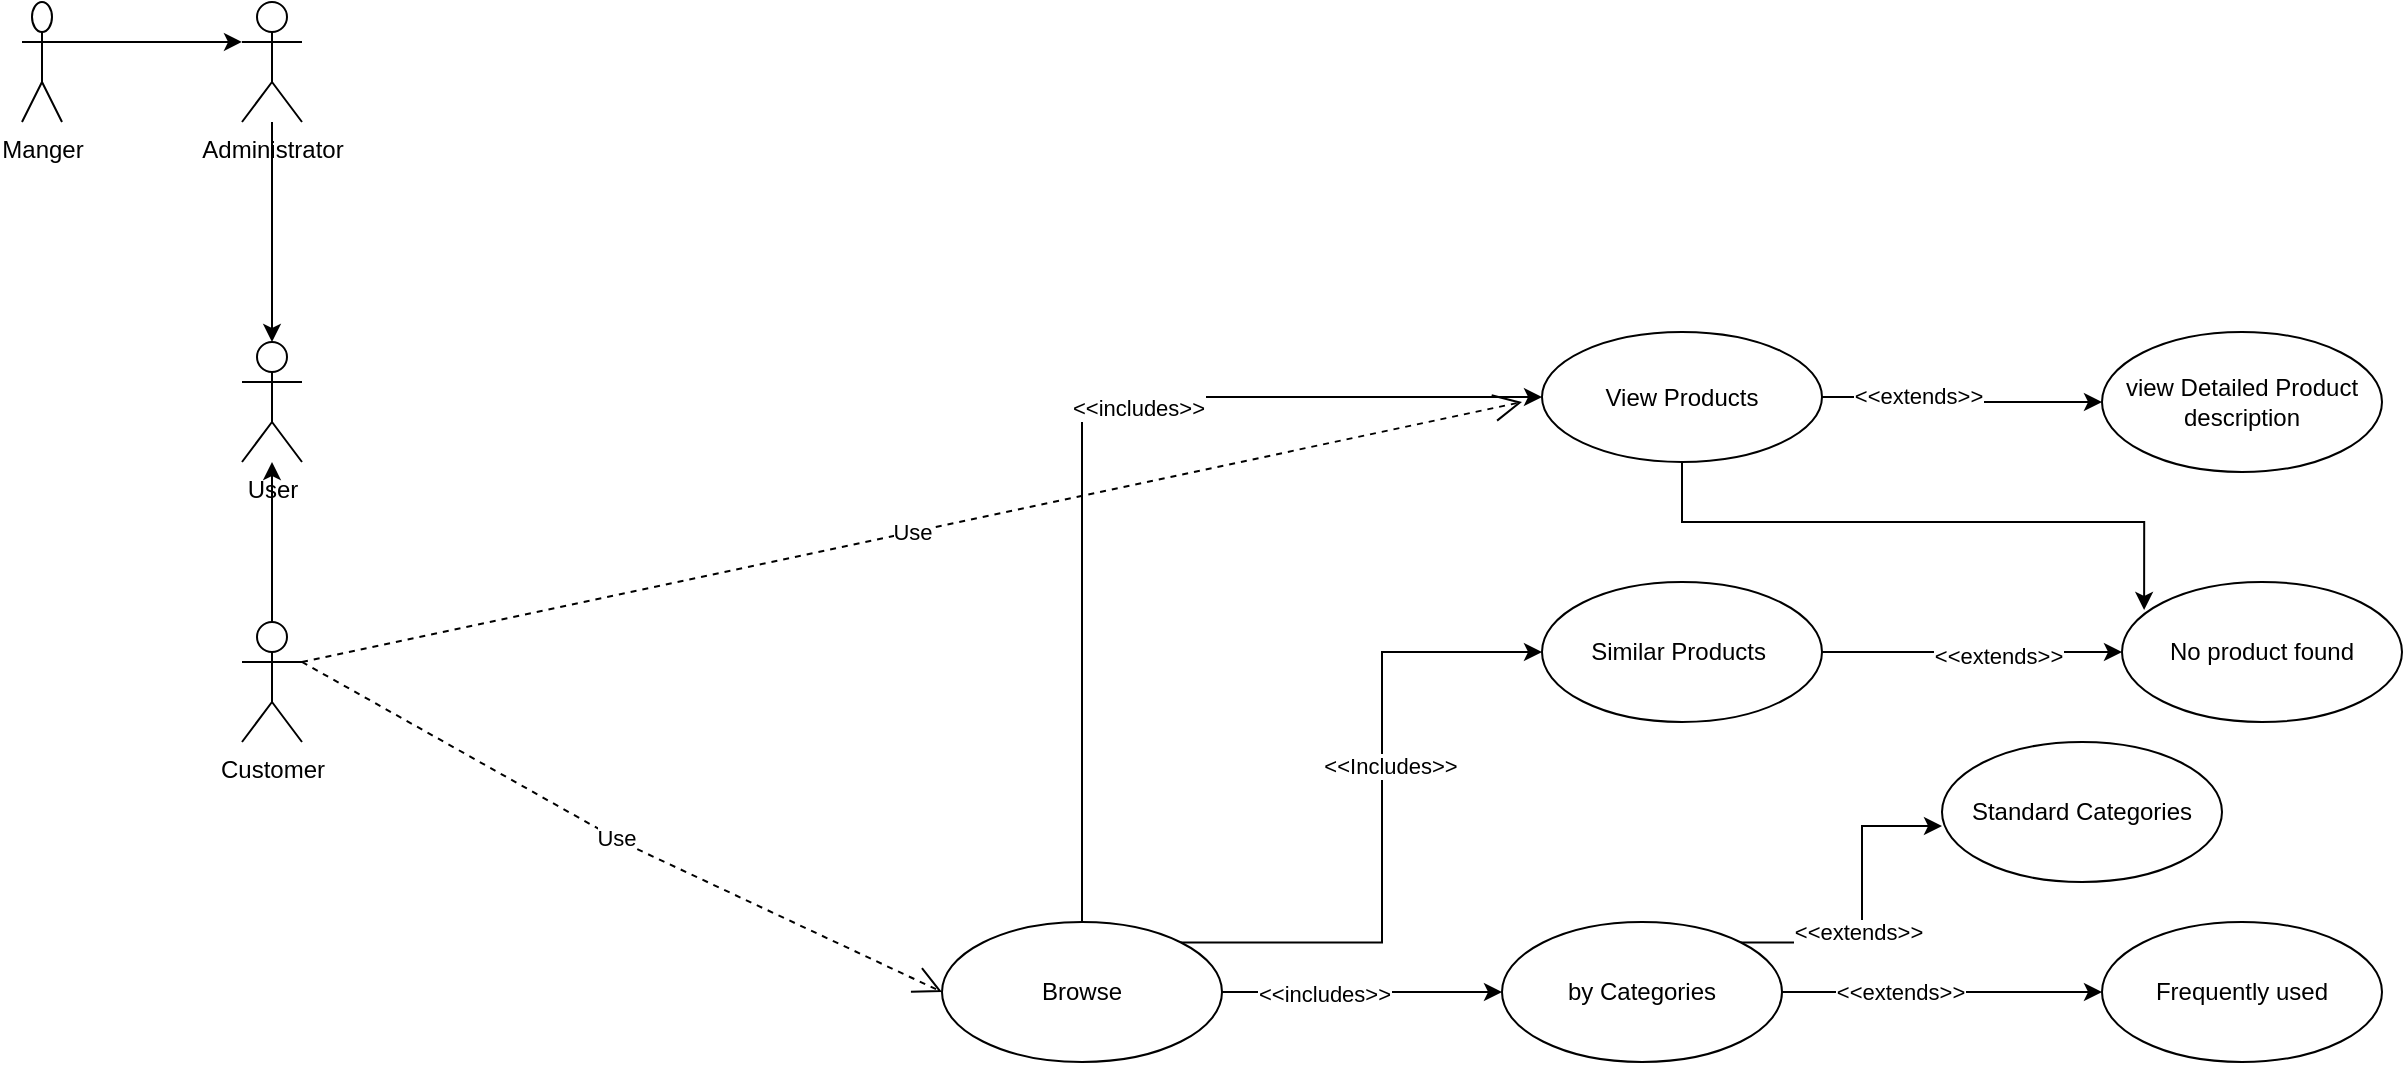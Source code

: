 <mxfile version="21.1.5" type="github">
  <diagram name="Page-1" id="ZTVly2ITTw8a5YO_hz3f">
    <mxGraphModel dx="2284" dy="756" grid="1" gridSize="10" guides="1" tooltips="1" connect="1" arrows="1" fold="1" page="1" pageScale="1" pageWidth="850" pageHeight="1100" math="0" shadow="0">
      <root>
        <mxCell id="0" />
        <mxCell id="1" parent="0" />
        <mxCell id="FQEIfrjWyy0JAj6DcD6v-1" value="User&lt;br&gt;" style="shape=umlActor;verticalLabelPosition=bottom;verticalAlign=top;html=1;" parent="1" vertex="1">
          <mxGeometry x="10" y="620" width="30" height="60" as="geometry" />
        </mxCell>
        <mxCell id="GhqSsI74EfAQUM4jS9OO-28" style="edgeStyle=orthogonalEdgeStyle;rounded=0;orthogonalLoop=1;jettySize=auto;html=1;" edge="1" parent="1" source="GhqSsI74EfAQUM4jS9OO-9" target="FQEIfrjWyy0JAj6DcD6v-1">
          <mxGeometry relative="1" as="geometry" />
        </mxCell>
        <mxCell id="GhqSsI74EfAQUM4jS9OO-9" value="Customer&lt;br&gt;" style="shape=umlActor;verticalLabelPosition=bottom;verticalAlign=top;html=1;" vertex="1" parent="1">
          <mxGeometry x="10" y="760" width="30" height="60" as="geometry" />
        </mxCell>
        <mxCell id="GhqSsI74EfAQUM4jS9OO-29" style="edgeStyle=orthogonalEdgeStyle;rounded=0;orthogonalLoop=1;jettySize=auto;html=1;entryX=0.5;entryY=0;entryDx=0;entryDy=0;entryPerimeter=0;" edge="1" parent="1" source="GhqSsI74EfAQUM4jS9OO-11" target="FQEIfrjWyy0JAj6DcD6v-1">
          <mxGeometry relative="1" as="geometry" />
        </mxCell>
        <mxCell id="GhqSsI74EfAQUM4jS9OO-11" value="Administrator" style="shape=umlActor;verticalLabelPosition=bottom;verticalAlign=top;html=1;" vertex="1" parent="1">
          <mxGeometry x="10" y="450" width="30" height="60" as="geometry" />
        </mxCell>
        <mxCell id="GhqSsI74EfAQUM4jS9OO-30" style="edgeStyle=orthogonalEdgeStyle;rounded=0;orthogonalLoop=1;jettySize=auto;html=1;exitX=1;exitY=0.333;exitDx=0;exitDy=0;exitPerimeter=0;entryX=0;entryY=0.333;entryDx=0;entryDy=0;entryPerimeter=0;" edge="1" parent="1" source="GhqSsI74EfAQUM4jS9OO-13" target="GhqSsI74EfAQUM4jS9OO-11">
          <mxGeometry relative="1" as="geometry" />
        </mxCell>
        <mxCell id="GhqSsI74EfAQUM4jS9OO-13" value="Manger&lt;br&gt;" style="shape=umlActor;verticalLabelPosition=bottom;verticalAlign=top;html=1;" vertex="1" parent="1">
          <mxGeometry x="-100" y="450" width="20" height="60" as="geometry" />
        </mxCell>
        <mxCell id="GhqSsI74EfAQUM4jS9OO-27" value="" style="edgeStyle=orthogonalEdgeStyle;rounded=0;orthogonalLoop=1;jettySize=auto;html=1;" edge="1" parent="1" source="GhqSsI74EfAQUM4jS9OO-23" target="GhqSsI74EfAQUM4jS9OO-26">
          <mxGeometry relative="1" as="geometry">
            <Array as="points">
              <mxPoint x="530" y="945" />
              <mxPoint x="530" y="945" />
            </Array>
          </mxGeometry>
        </mxCell>
        <mxCell id="GhqSsI74EfAQUM4jS9OO-36" value="&amp;lt;&amp;lt;includes&amp;gt;&amp;gt;" style="edgeLabel;html=1;align=center;verticalAlign=middle;resizable=0;points=[];" vertex="1" connectable="0" parent="GhqSsI74EfAQUM4jS9OO-27">
          <mxGeometry x="-0.271" y="-1" relative="1" as="geometry">
            <mxPoint as="offset" />
          </mxGeometry>
        </mxCell>
        <mxCell id="GhqSsI74EfAQUM4jS9OO-34" style="edgeStyle=orthogonalEdgeStyle;rounded=0;orthogonalLoop=1;jettySize=auto;html=1;exitX=1;exitY=0;exitDx=0;exitDy=0;entryX=0;entryY=0.5;entryDx=0;entryDy=0;" edge="1" parent="1" source="GhqSsI74EfAQUM4jS9OO-23" target="GhqSsI74EfAQUM4jS9OO-32">
          <mxGeometry relative="1" as="geometry" />
        </mxCell>
        <mxCell id="GhqSsI74EfAQUM4jS9OO-35" value="&amp;lt;&amp;lt;Includes&amp;gt;&amp;gt;" style="edgeLabel;html=1;align=center;verticalAlign=middle;resizable=0;points=[];" vertex="1" connectable="0" parent="GhqSsI74EfAQUM4jS9OO-34">
          <mxGeometry x="0.159" y="-4" relative="1" as="geometry">
            <mxPoint as="offset" />
          </mxGeometry>
        </mxCell>
        <mxCell id="GhqSsI74EfAQUM4jS9OO-51" style="edgeStyle=orthogonalEdgeStyle;rounded=0;orthogonalLoop=1;jettySize=auto;html=1;exitX=0.5;exitY=0;exitDx=0;exitDy=0;entryX=0;entryY=0.5;entryDx=0;entryDy=0;" edge="1" parent="1" source="GhqSsI74EfAQUM4jS9OO-23" target="GhqSsI74EfAQUM4jS9OO-50">
          <mxGeometry relative="1" as="geometry" />
        </mxCell>
        <mxCell id="GhqSsI74EfAQUM4jS9OO-52" value="&amp;lt;&amp;lt;includes&amp;gt;&amp;gt;" style="edgeLabel;html=1;align=center;verticalAlign=middle;resizable=0;points=[];" vertex="1" connectable="0" parent="GhqSsI74EfAQUM4jS9OO-51">
          <mxGeometry x="0.18" y="-5" relative="1" as="geometry">
            <mxPoint as="offset" />
          </mxGeometry>
        </mxCell>
        <mxCell id="GhqSsI74EfAQUM4jS9OO-23" value="Browse" style="ellipse;whiteSpace=wrap;html=1;" vertex="1" parent="1">
          <mxGeometry x="360" y="910" width="140" height="70" as="geometry" />
        </mxCell>
        <mxCell id="GhqSsI74EfAQUM4jS9OO-25" value="Use" style="endArrow=open;endSize=12;dashed=1;html=1;rounded=0;entryX=0;entryY=0.5;entryDx=0;entryDy=0;" edge="1" parent="1" target="GhqSsI74EfAQUM4jS9OO-23">
          <mxGeometry x="-0.0" width="160" relative="1" as="geometry">
            <mxPoint x="40" y="780" as="sourcePoint" />
            <mxPoint x="200" y="780" as="targetPoint" />
            <Array as="points">
              <mxPoint x="200" y="870" />
            </Array>
            <mxPoint as="offset" />
          </mxGeometry>
        </mxCell>
        <mxCell id="GhqSsI74EfAQUM4jS9OO-38" value="" style="edgeStyle=orthogonalEdgeStyle;rounded=0;orthogonalLoop=1;jettySize=auto;html=1;" edge="1" parent="1" source="GhqSsI74EfAQUM4jS9OO-26" target="GhqSsI74EfAQUM4jS9OO-37">
          <mxGeometry relative="1" as="geometry" />
        </mxCell>
        <mxCell id="GhqSsI74EfAQUM4jS9OO-44" value="&amp;lt;&amp;lt;extends&amp;gt;&amp;gt;" style="edgeLabel;html=1;align=center;verticalAlign=middle;resizable=0;points=[];" vertex="1" connectable="0" parent="GhqSsI74EfAQUM4jS9OO-38">
          <mxGeometry x="-0.263" relative="1" as="geometry">
            <mxPoint as="offset" />
          </mxGeometry>
        </mxCell>
        <mxCell id="GhqSsI74EfAQUM4jS9OO-43" style="edgeStyle=orthogonalEdgeStyle;rounded=0;orthogonalLoop=1;jettySize=auto;html=1;exitX=1;exitY=0;exitDx=0;exitDy=0;entryX=0;entryY=0.6;entryDx=0;entryDy=0;entryPerimeter=0;" edge="1" parent="1" source="GhqSsI74EfAQUM4jS9OO-26" target="GhqSsI74EfAQUM4jS9OO-40">
          <mxGeometry relative="1" as="geometry" />
        </mxCell>
        <mxCell id="GhqSsI74EfAQUM4jS9OO-45" value="&amp;lt;&amp;lt;extends&amp;gt;&amp;gt;" style="edgeLabel;html=1;align=center;verticalAlign=middle;resizable=0;points=[];" vertex="1" connectable="0" parent="GhqSsI74EfAQUM4jS9OO-43">
          <mxGeometry x="-0.171" y="2" relative="1" as="geometry">
            <mxPoint as="offset" />
          </mxGeometry>
        </mxCell>
        <mxCell id="GhqSsI74EfAQUM4jS9OO-26" value="by Categories" style="ellipse;whiteSpace=wrap;html=1;" vertex="1" parent="1">
          <mxGeometry x="640" y="910" width="140" height="70" as="geometry" />
        </mxCell>
        <mxCell id="GhqSsI74EfAQUM4jS9OO-47" value="" style="edgeStyle=orthogonalEdgeStyle;rounded=0;orthogonalLoop=1;jettySize=auto;html=1;" edge="1" parent="1" source="GhqSsI74EfAQUM4jS9OO-32" target="GhqSsI74EfAQUM4jS9OO-46">
          <mxGeometry relative="1" as="geometry" />
        </mxCell>
        <mxCell id="GhqSsI74EfAQUM4jS9OO-49" value="&amp;lt;&amp;lt;extends&amp;gt;&amp;gt;" style="edgeLabel;html=1;align=center;verticalAlign=middle;resizable=0;points=[];" vertex="1" connectable="0" parent="GhqSsI74EfAQUM4jS9OO-47">
          <mxGeometry x="0.173" y="-2" relative="1" as="geometry">
            <mxPoint as="offset" />
          </mxGeometry>
        </mxCell>
        <mxCell id="GhqSsI74EfAQUM4jS9OO-32" value="Similar Products&amp;nbsp;" style="ellipse;whiteSpace=wrap;html=1;" vertex="1" parent="1">
          <mxGeometry x="660" y="740" width="140" height="70" as="geometry" />
        </mxCell>
        <mxCell id="GhqSsI74EfAQUM4jS9OO-37" value="Frequently used" style="ellipse;whiteSpace=wrap;html=1;" vertex="1" parent="1">
          <mxGeometry x="940" y="910" width="140" height="70" as="geometry" />
        </mxCell>
        <mxCell id="GhqSsI74EfAQUM4jS9OO-40" value="Standard Categories" style="ellipse;whiteSpace=wrap;html=1;" vertex="1" parent="1">
          <mxGeometry x="860" y="820" width="140" height="70" as="geometry" />
        </mxCell>
        <mxCell id="GhqSsI74EfAQUM4jS9OO-46" value="No product found" style="ellipse;whiteSpace=wrap;html=1;" vertex="1" parent="1">
          <mxGeometry x="950" y="740" width="140" height="70" as="geometry" />
        </mxCell>
        <mxCell id="GhqSsI74EfAQUM4jS9OO-54" value="" style="edgeStyle=orthogonalEdgeStyle;rounded=0;orthogonalLoop=1;jettySize=auto;html=1;" edge="1" parent="1" source="GhqSsI74EfAQUM4jS9OO-50" target="GhqSsI74EfAQUM4jS9OO-53">
          <mxGeometry relative="1" as="geometry" />
        </mxCell>
        <mxCell id="GhqSsI74EfAQUM4jS9OO-55" value="&amp;lt;&amp;lt;extends&amp;gt;&amp;gt;" style="edgeLabel;html=1;align=center;verticalAlign=middle;resizable=0;points=[];" vertex="1" connectable="0" parent="GhqSsI74EfAQUM4jS9OO-54">
          <mxGeometry x="-0.329" y="1" relative="1" as="geometry">
            <mxPoint as="offset" />
          </mxGeometry>
        </mxCell>
        <mxCell id="GhqSsI74EfAQUM4jS9OO-56" style="edgeStyle=orthogonalEdgeStyle;rounded=0;orthogonalLoop=1;jettySize=auto;html=1;entryX=0.079;entryY=0.2;entryDx=0;entryDy=0;entryPerimeter=0;exitX=0.5;exitY=1;exitDx=0;exitDy=0;" edge="1" parent="1" source="GhqSsI74EfAQUM4jS9OO-50" target="GhqSsI74EfAQUM4jS9OO-46">
          <mxGeometry relative="1" as="geometry" />
        </mxCell>
        <mxCell id="GhqSsI74EfAQUM4jS9OO-50" value="View Products" style="ellipse;whiteSpace=wrap;html=1;" vertex="1" parent="1">
          <mxGeometry x="660" y="615" width="140" height="65" as="geometry" />
        </mxCell>
        <mxCell id="GhqSsI74EfAQUM4jS9OO-53" value="view Detailed Product description" style="ellipse;whiteSpace=wrap;html=1;" vertex="1" parent="1">
          <mxGeometry x="940" y="615" width="140" height="70" as="geometry" />
        </mxCell>
        <mxCell id="GhqSsI74EfAQUM4jS9OO-57" value="Use" style="endArrow=open;endSize=12;dashed=1;html=1;rounded=0;" edge="1" parent="1">
          <mxGeometry width="160" relative="1" as="geometry">
            <mxPoint x="40" y="780" as="sourcePoint" />
            <mxPoint x="650" y="650" as="targetPoint" />
          </mxGeometry>
        </mxCell>
      </root>
    </mxGraphModel>
  </diagram>
</mxfile>

